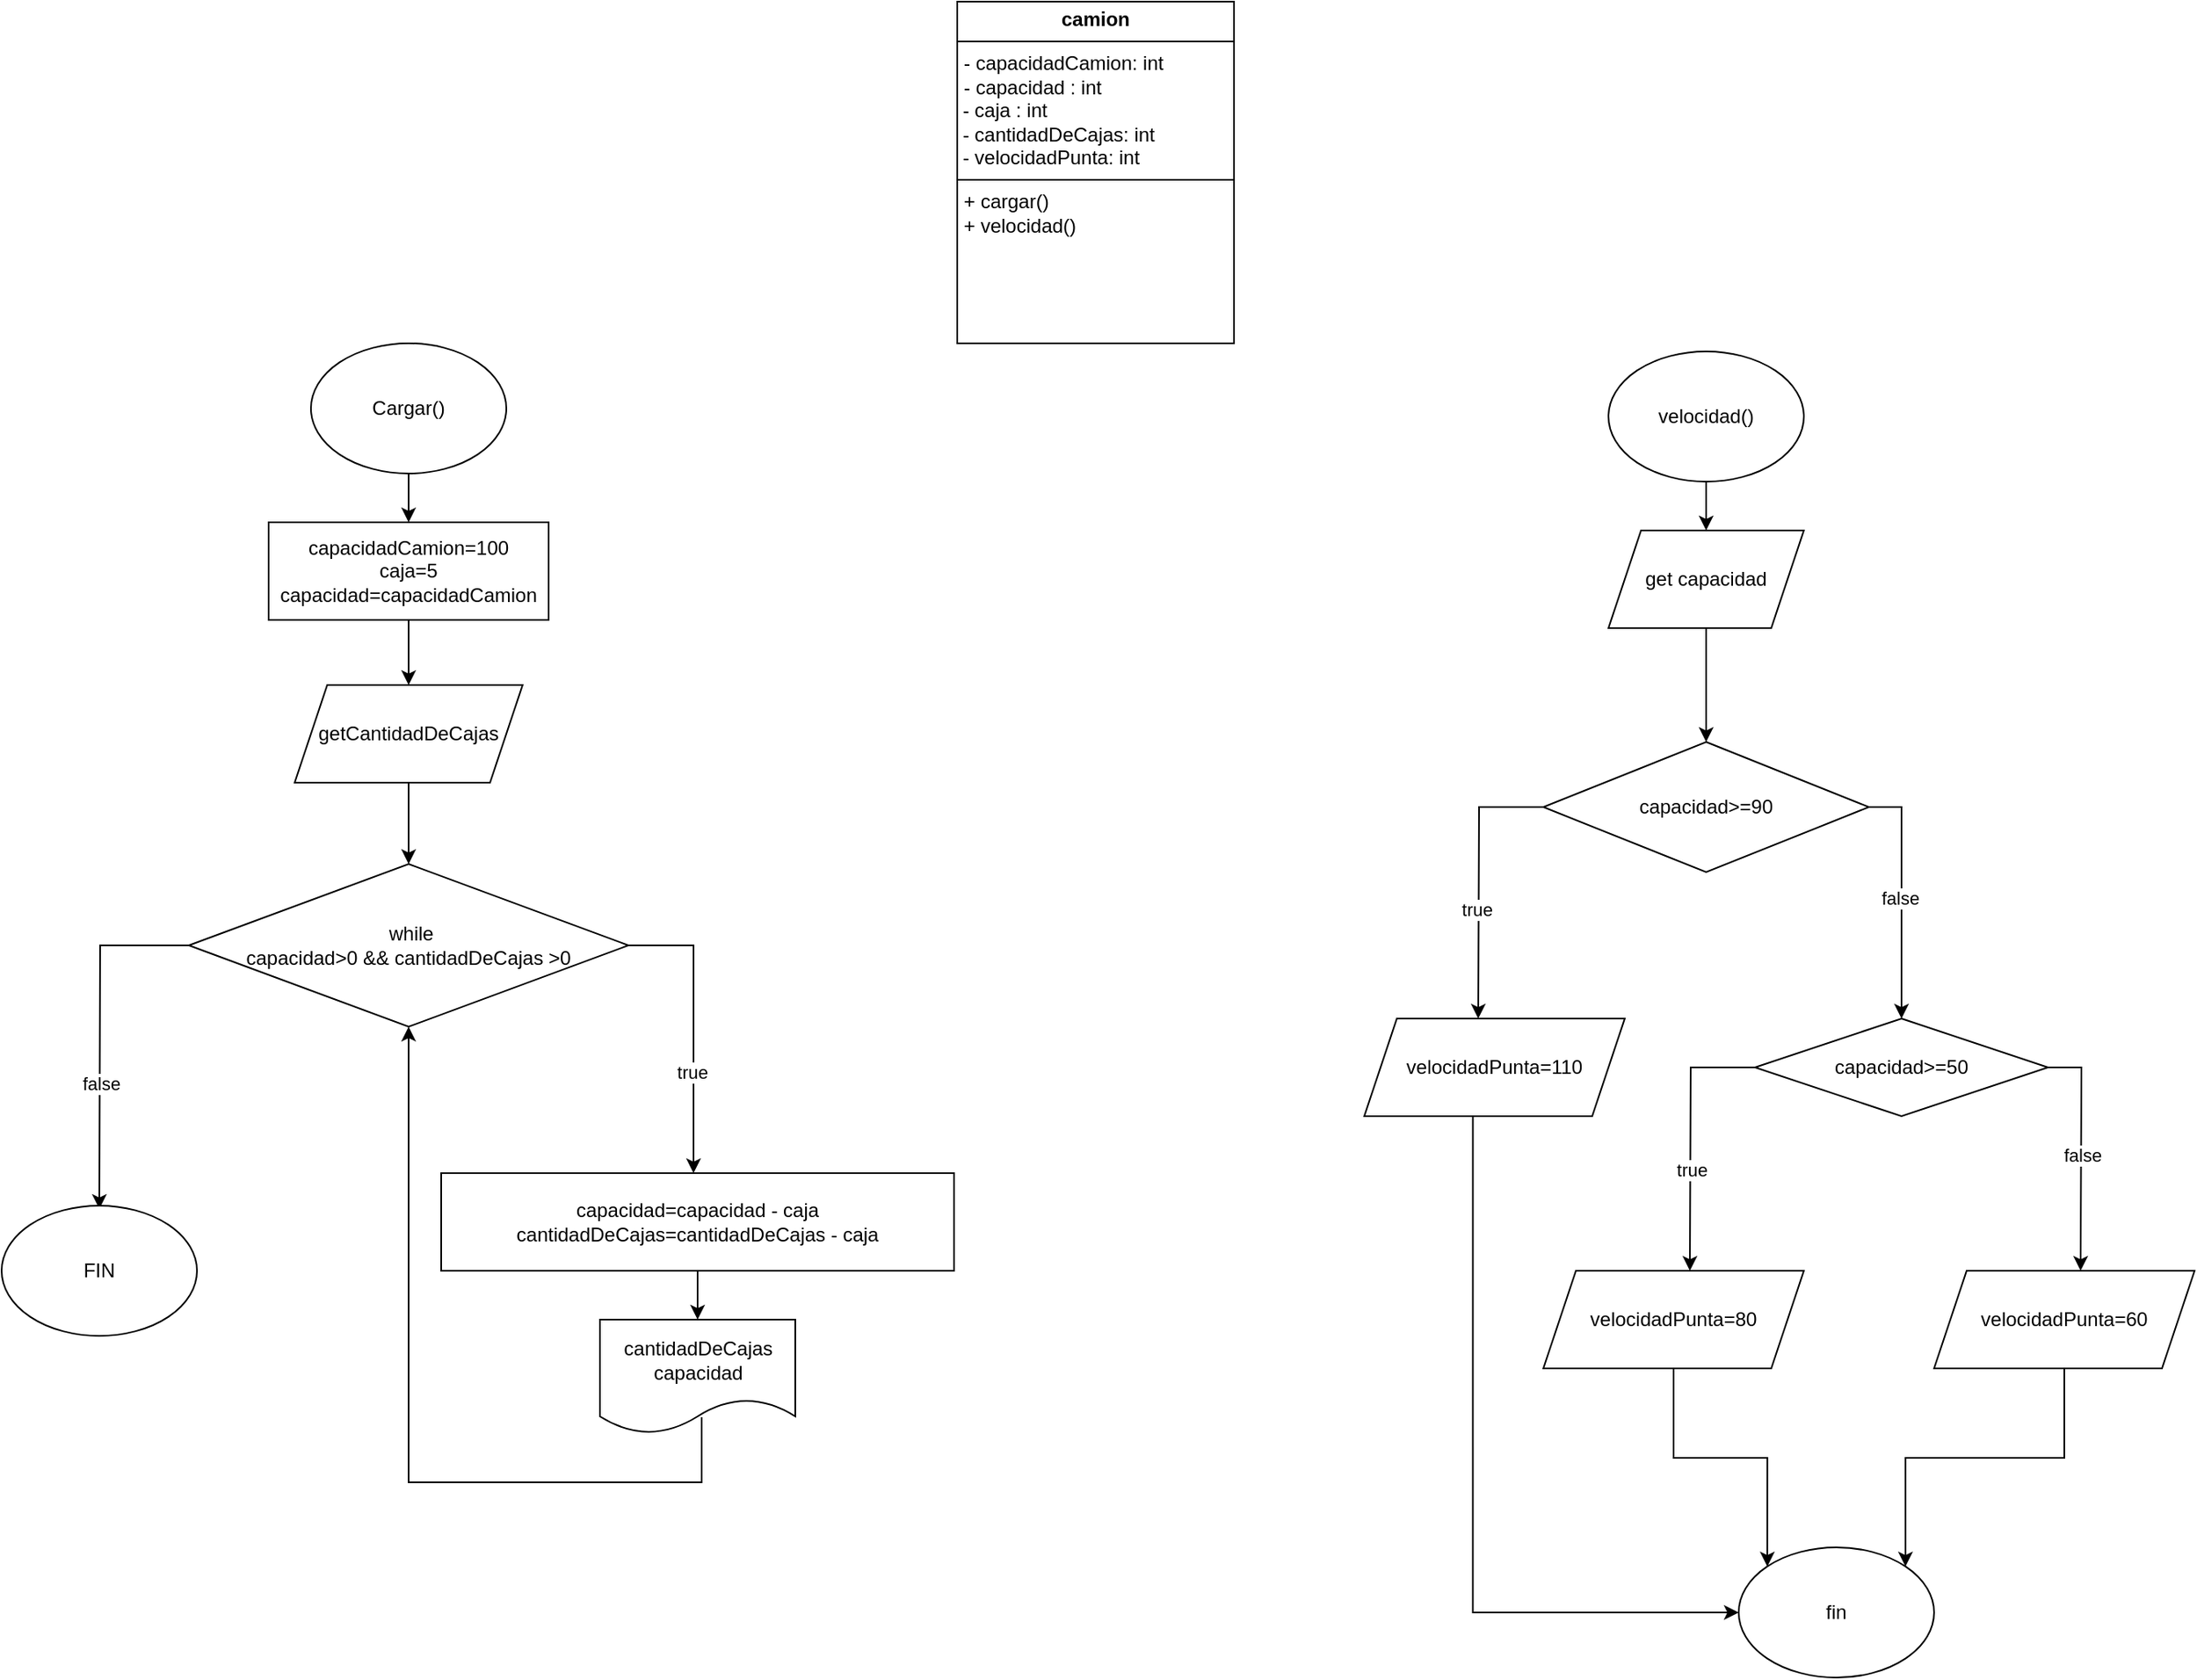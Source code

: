 <mxfile version="24.3.0" type="device">
  <diagram name="Página-1" id="VRjrQ0HQA475oPkjXXXU">
    <mxGraphModel dx="2827" dy="1183" grid="1" gridSize="10" guides="1" tooltips="1" connect="1" arrows="1" fold="1" page="1" pageScale="1" pageWidth="827" pageHeight="1169" math="0" shadow="0">
      <root>
        <mxCell id="0" />
        <mxCell id="1" parent="0" />
        <mxCell id="gq0IGf57Xp_oyUZvGR3P-10" value="&lt;p style=&quot;margin:0px;margin-top:4px;text-align:center;&quot;&gt;&lt;b&gt;camion&lt;/b&gt;&lt;/p&gt;&lt;hr size=&quot;1&quot; style=&quot;border-style:solid;&quot;&gt;&lt;p style=&quot;margin:0px;margin-left:4px;&quot;&gt;- capacidadCamion: int&lt;br&gt;- capacidad : int&lt;/p&gt;&lt;div&gt;&amp;nbsp;- caja : int&lt;br&gt;&amp;nbsp;- cantidadDeCajas: int&lt;/div&gt;&lt;div&gt;&amp;nbsp;- velocidadPunta: int&lt;/div&gt;&lt;hr size=&quot;1&quot; style=&quot;border-style:solid;&quot;&gt;&lt;p style=&quot;margin:0px;margin-left:4px;&quot;&gt;+ cargar()&lt;br&gt;+ velocidad()&lt;/p&gt;" style="verticalAlign=top;align=left;overflow=fill;html=1;whiteSpace=wrap;" parent="1" vertex="1">
          <mxGeometry x="-240" y="40" width="170" height="210" as="geometry" />
        </mxCell>
        <mxCell id="gq0IGf57Xp_oyUZvGR3P-26" style="edgeStyle=orthogonalEdgeStyle;rounded=0;orthogonalLoop=1;jettySize=auto;html=1;exitX=0.5;exitY=1;exitDx=0;exitDy=0;" parent="1" source="gq0IGf57Xp_oyUZvGR3P-24" target="gq0IGf57Xp_oyUZvGR3P-27" edge="1">
          <mxGeometry relative="1" as="geometry">
            <mxPoint x="-576.789" y="370" as="targetPoint" />
          </mxGeometry>
        </mxCell>
        <mxCell id="gq0IGf57Xp_oyUZvGR3P-24" value="Cargar()" style="ellipse;whiteSpace=wrap;html=1;" parent="1" vertex="1">
          <mxGeometry x="-637" y="250" width="120" height="80" as="geometry" />
        </mxCell>
        <mxCell id="gq0IGf57Xp_oyUZvGR3P-28" style="edgeStyle=orthogonalEdgeStyle;rounded=0;orthogonalLoop=1;jettySize=auto;html=1;" parent="1" source="gq0IGf57Xp_oyUZvGR3P-27" target="gq0IGf57Xp_oyUZvGR3P-29" edge="1">
          <mxGeometry relative="1" as="geometry">
            <mxPoint x="-499.999" y="440" as="targetPoint" />
          </mxGeometry>
        </mxCell>
        <mxCell id="gq0IGf57Xp_oyUZvGR3P-27" value="capacidadCamion=100&lt;div&gt;caja=5&lt;/div&gt;&lt;div&gt;capacidad=capacidadCamion&lt;/div&gt;" style="rounded=0;whiteSpace=wrap;html=1;" parent="1" vertex="1">
          <mxGeometry x="-663" y="360" width="172" height="60" as="geometry" />
        </mxCell>
        <mxCell id="gq0IGf57Xp_oyUZvGR3P-33" value="" style="edgeStyle=orthogonalEdgeStyle;rounded=0;orthogonalLoop=1;jettySize=auto;html=1;" parent="1" source="gq0IGf57Xp_oyUZvGR3P-29" target="gq0IGf57Xp_oyUZvGR3P-32" edge="1">
          <mxGeometry relative="1" as="geometry" />
        </mxCell>
        <mxCell id="gq0IGf57Xp_oyUZvGR3P-29" value="getCantidadDeCajas" style="shape=parallelogram;perimeter=parallelogramPerimeter;whiteSpace=wrap;html=1;fixedSize=1;" parent="1" vertex="1">
          <mxGeometry x="-647" y="460" width="140" height="60" as="geometry" />
        </mxCell>
        <mxCell id="gq0IGf57Xp_oyUZvGR3P-34" style="edgeStyle=orthogonalEdgeStyle;rounded=0;orthogonalLoop=1;jettySize=auto;html=1;" parent="1" source="gq0IGf57Xp_oyUZvGR3P-32" edge="1">
          <mxGeometry relative="1" as="geometry">
            <mxPoint x="-767" y="781.949" as="targetPoint" />
          </mxGeometry>
        </mxCell>
        <mxCell id="gq0IGf57Xp_oyUZvGR3P-36" value="false" style="edgeLabel;html=1;align=center;verticalAlign=middle;resizable=0;points=[];" parent="gq0IGf57Xp_oyUZvGR3P-34" vertex="1" connectable="0">
          <mxGeometry x="0.284" y="1" relative="1" as="geometry">
            <mxPoint as="offset" />
          </mxGeometry>
        </mxCell>
        <mxCell id="gq0IGf57Xp_oyUZvGR3P-35" style="edgeStyle=orthogonalEdgeStyle;rounded=0;orthogonalLoop=1;jettySize=auto;html=1;exitX=1;exitY=0.5;exitDx=0;exitDy=0;" parent="1" source="gq0IGf57Xp_oyUZvGR3P-32" target="gq0IGf57Xp_oyUZvGR3P-39" edge="1">
          <mxGeometry relative="1" as="geometry">
            <mxPoint x="-387" y="750" as="targetPoint" />
            <Array as="points">
              <mxPoint x="-402" y="620" />
            </Array>
          </mxGeometry>
        </mxCell>
        <mxCell id="gq0IGf57Xp_oyUZvGR3P-37" value="true" style="edgeLabel;html=1;align=center;verticalAlign=middle;resizable=0;points=[];" parent="gq0IGf57Xp_oyUZvGR3P-35" vertex="1" connectable="0">
          <mxGeometry x="0.309" y="-1" relative="1" as="geometry">
            <mxPoint as="offset" />
          </mxGeometry>
        </mxCell>
        <mxCell id="gq0IGf57Xp_oyUZvGR3P-32" value="&amp;nbsp;while&lt;br&gt;capacidad&amp;gt;0 &amp;amp;&amp;amp; cantidadDeCajas &amp;gt;0" style="rhombus;whiteSpace=wrap;html=1;" parent="1" vertex="1">
          <mxGeometry x="-712" y="570" width="270" height="100" as="geometry" />
        </mxCell>
        <mxCell id="gq0IGf57Xp_oyUZvGR3P-41" value="" style="edgeStyle=orthogonalEdgeStyle;rounded=0;orthogonalLoop=1;jettySize=auto;html=1;" parent="1" source="gq0IGf57Xp_oyUZvGR3P-39" target="gq0IGf57Xp_oyUZvGR3P-47" edge="1">
          <mxGeometry relative="1" as="geometry">
            <mxPoint x="-397" y="880" as="targetPoint" />
          </mxGeometry>
        </mxCell>
        <mxCell id="gq0IGf57Xp_oyUZvGR3P-39" value="capacidad=capacidad - caja&lt;br&gt;cantidadDeCajas=cantidadDeCajas - caja" style="rounded=0;whiteSpace=wrap;html=1;" parent="1" vertex="1">
          <mxGeometry x="-557" y="760" width="315" height="60" as="geometry" />
        </mxCell>
        <mxCell id="gq0IGf57Xp_oyUZvGR3P-47" value="cantidadDeCajas&lt;div&gt;capacidad&lt;/div&gt;" style="shape=document;whiteSpace=wrap;html=1;boundedLbl=1;" parent="1" vertex="1">
          <mxGeometry x="-459.5" y="850" width="120" height="70" as="geometry" />
        </mxCell>
        <mxCell id="gq0IGf57Xp_oyUZvGR3P-48" value="" style="endArrow=classic;html=1;rounded=0;entryX=0.5;entryY=1;entryDx=0;entryDy=0;" parent="1" target="gq0IGf57Xp_oyUZvGR3P-32" edge="1">
          <mxGeometry width="50" height="50" relative="1" as="geometry">
            <mxPoint x="-397" y="910" as="sourcePoint" />
            <mxPoint x="-687" y="950" as="targetPoint" />
            <Array as="points">
              <mxPoint x="-397" y="950" />
              <mxPoint x="-577" y="950" />
            </Array>
          </mxGeometry>
        </mxCell>
        <mxCell id="gq0IGf57Xp_oyUZvGR3P-49" value="FIN" style="ellipse;whiteSpace=wrap;html=1;" parent="1" vertex="1">
          <mxGeometry x="-827" y="780" width="120" height="80" as="geometry" />
        </mxCell>
        <mxCell id="mdMxyu3jx2R_SwpYTg0W-3" style="edgeStyle=orthogonalEdgeStyle;rounded=0;orthogonalLoop=1;jettySize=auto;html=1;" edge="1" parent="1" source="mdMxyu3jx2R_SwpYTg0W-1" target="mdMxyu3jx2R_SwpYTg0W-6">
          <mxGeometry relative="1" as="geometry">
            <mxPoint x="220" y="365" as="targetPoint" />
          </mxGeometry>
        </mxCell>
        <mxCell id="mdMxyu3jx2R_SwpYTg0W-1" value="velocidad()" style="ellipse;whiteSpace=wrap;html=1;" vertex="1" parent="1">
          <mxGeometry x="160" y="255" width="120" height="80" as="geometry" />
        </mxCell>
        <mxCell id="mdMxyu3jx2R_SwpYTg0W-8" value="" style="edgeStyle=orthogonalEdgeStyle;rounded=0;orthogonalLoop=1;jettySize=auto;html=1;" edge="1" parent="1" source="mdMxyu3jx2R_SwpYTg0W-6" target="mdMxyu3jx2R_SwpYTg0W-7">
          <mxGeometry relative="1" as="geometry" />
        </mxCell>
        <mxCell id="mdMxyu3jx2R_SwpYTg0W-6" value="get capacidad" style="shape=parallelogram;perimeter=parallelogramPerimeter;whiteSpace=wrap;html=1;fixedSize=1;" vertex="1" parent="1">
          <mxGeometry x="160" y="365" width="120" height="60" as="geometry" />
        </mxCell>
        <mxCell id="mdMxyu3jx2R_SwpYTg0W-9" style="edgeStyle=orthogonalEdgeStyle;rounded=0;orthogonalLoop=1;jettySize=auto;html=1;" edge="1" parent="1" source="mdMxyu3jx2R_SwpYTg0W-7">
          <mxGeometry relative="1" as="geometry">
            <mxPoint x="80" y="665" as="targetPoint" />
          </mxGeometry>
        </mxCell>
        <mxCell id="mdMxyu3jx2R_SwpYTg0W-31" value="true" style="edgeLabel;html=1;align=center;verticalAlign=middle;resizable=0;points=[];" vertex="1" connectable="0" parent="mdMxyu3jx2R_SwpYTg0W-9">
          <mxGeometry x="0.205" y="-2" relative="1" as="geometry">
            <mxPoint as="offset" />
          </mxGeometry>
        </mxCell>
        <mxCell id="mdMxyu3jx2R_SwpYTg0W-13" style="edgeStyle=orthogonalEdgeStyle;rounded=0;orthogonalLoop=1;jettySize=auto;html=1;exitX=1;exitY=0.5;exitDx=0;exitDy=0;" edge="1" parent="1" source="mdMxyu3jx2R_SwpYTg0W-7" target="mdMxyu3jx2R_SwpYTg0W-15">
          <mxGeometry relative="1" as="geometry">
            <mxPoint x="350" y="685" as="targetPoint" />
          </mxGeometry>
        </mxCell>
        <mxCell id="mdMxyu3jx2R_SwpYTg0W-30" value="false" style="edgeLabel;html=1;align=center;verticalAlign=middle;resizable=0;points=[];" vertex="1" connectable="0" parent="mdMxyu3jx2R_SwpYTg0W-13">
          <mxGeometry x="0.012" y="-1" relative="1" as="geometry">
            <mxPoint as="offset" />
          </mxGeometry>
        </mxCell>
        <mxCell id="mdMxyu3jx2R_SwpYTg0W-7" value="capacidad&amp;gt;=90" style="rhombus;whiteSpace=wrap;html=1;" vertex="1" parent="1">
          <mxGeometry x="120" y="495" width="200" height="80" as="geometry" />
        </mxCell>
        <mxCell id="mdMxyu3jx2R_SwpYTg0W-18" style="edgeStyle=orthogonalEdgeStyle;rounded=0;orthogonalLoop=1;jettySize=auto;html=1;" edge="1" parent="1" source="mdMxyu3jx2R_SwpYTg0W-15">
          <mxGeometry relative="1" as="geometry">
            <mxPoint x="210" y="820" as="targetPoint" />
          </mxGeometry>
        </mxCell>
        <mxCell id="mdMxyu3jx2R_SwpYTg0W-32" value="true" style="edgeLabel;html=1;align=center;verticalAlign=middle;resizable=0;points=[];" vertex="1" connectable="0" parent="mdMxyu3jx2R_SwpYTg0W-18">
          <mxGeometry x="0.242" relative="1" as="geometry">
            <mxPoint as="offset" />
          </mxGeometry>
        </mxCell>
        <mxCell id="mdMxyu3jx2R_SwpYTg0W-19" style="edgeStyle=orthogonalEdgeStyle;rounded=0;orthogonalLoop=1;jettySize=auto;html=1;" edge="1" parent="1" source="mdMxyu3jx2R_SwpYTg0W-15">
          <mxGeometry relative="1" as="geometry">
            <mxPoint x="450" y="820" as="targetPoint" />
          </mxGeometry>
        </mxCell>
        <mxCell id="mdMxyu3jx2R_SwpYTg0W-33" value="false" style="edgeLabel;html=1;align=center;verticalAlign=middle;resizable=0;points=[];" vertex="1" connectable="0" parent="mdMxyu3jx2R_SwpYTg0W-19">
          <mxGeometry x="0.025" relative="1" as="geometry">
            <mxPoint as="offset" />
          </mxGeometry>
        </mxCell>
        <mxCell id="mdMxyu3jx2R_SwpYTg0W-15" value="capacidad&amp;gt;=50" style="rhombus;whiteSpace=wrap;html=1;" vertex="1" parent="1">
          <mxGeometry x="250" y="665" width="180" height="60" as="geometry" />
        </mxCell>
        <mxCell id="mdMxyu3jx2R_SwpYTg0W-24" style="edgeStyle=orthogonalEdgeStyle;rounded=0;orthogonalLoop=1;jettySize=auto;html=1;entryX=0;entryY=0.5;entryDx=0;entryDy=0;exitX=0.417;exitY=1.006;exitDx=0;exitDy=0;exitPerimeter=0;" edge="1" parent="1" source="mdMxyu3jx2R_SwpYTg0W-16" target="mdMxyu3jx2R_SwpYTg0W-25">
          <mxGeometry relative="1" as="geometry">
            <mxPoint x="90" y="1045.556" as="targetPoint" />
          </mxGeometry>
        </mxCell>
        <mxCell id="mdMxyu3jx2R_SwpYTg0W-16" value="velocidadPunta=110" style="shape=parallelogram;perimeter=parallelogramPerimeter;whiteSpace=wrap;html=1;fixedSize=1;" vertex="1" parent="1">
          <mxGeometry x="10" y="665" width="160" height="60" as="geometry" />
        </mxCell>
        <mxCell id="mdMxyu3jx2R_SwpYTg0W-27" style="edgeStyle=orthogonalEdgeStyle;rounded=0;orthogonalLoop=1;jettySize=auto;html=1;entryX=0;entryY=0;entryDx=0;entryDy=0;" edge="1" parent="1" source="mdMxyu3jx2R_SwpYTg0W-21" target="mdMxyu3jx2R_SwpYTg0W-25">
          <mxGeometry relative="1" as="geometry" />
        </mxCell>
        <mxCell id="mdMxyu3jx2R_SwpYTg0W-21" value="velocidadPunta=80" style="shape=parallelogram;perimeter=parallelogramPerimeter;whiteSpace=wrap;html=1;fixedSize=1;" vertex="1" parent="1">
          <mxGeometry x="120" y="820" width="160" height="60" as="geometry" />
        </mxCell>
        <mxCell id="mdMxyu3jx2R_SwpYTg0W-28" style="edgeStyle=orthogonalEdgeStyle;rounded=0;orthogonalLoop=1;jettySize=auto;html=1;entryX=1;entryY=0;entryDx=0;entryDy=0;" edge="1" parent="1" source="mdMxyu3jx2R_SwpYTg0W-23" target="mdMxyu3jx2R_SwpYTg0W-25">
          <mxGeometry relative="1" as="geometry" />
        </mxCell>
        <mxCell id="mdMxyu3jx2R_SwpYTg0W-23" value="velocidadPunta=60" style="shape=parallelogram;perimeter=parallelogramPerimeter;whiteSpace=wrap;html=1;fixedSize=1;" vertex="1" parent="1">
          <mxGeometry x="360" y="820" width="160" height="60" as="geometry" />
        </mxCell>
        <mxCell id="mdMxyu3jx2R_SwpYTg0W-25" value="fin" style="ellipse;whiteSpace=wrap;html=1;" vertex="1" parent="1">
          <mxGeometry x="240" y="990" width="120" height="80" as="geometry" />
        </mxCell>
      </root>
    </mxGraphModel>
  </diagram>
</mxfile>
